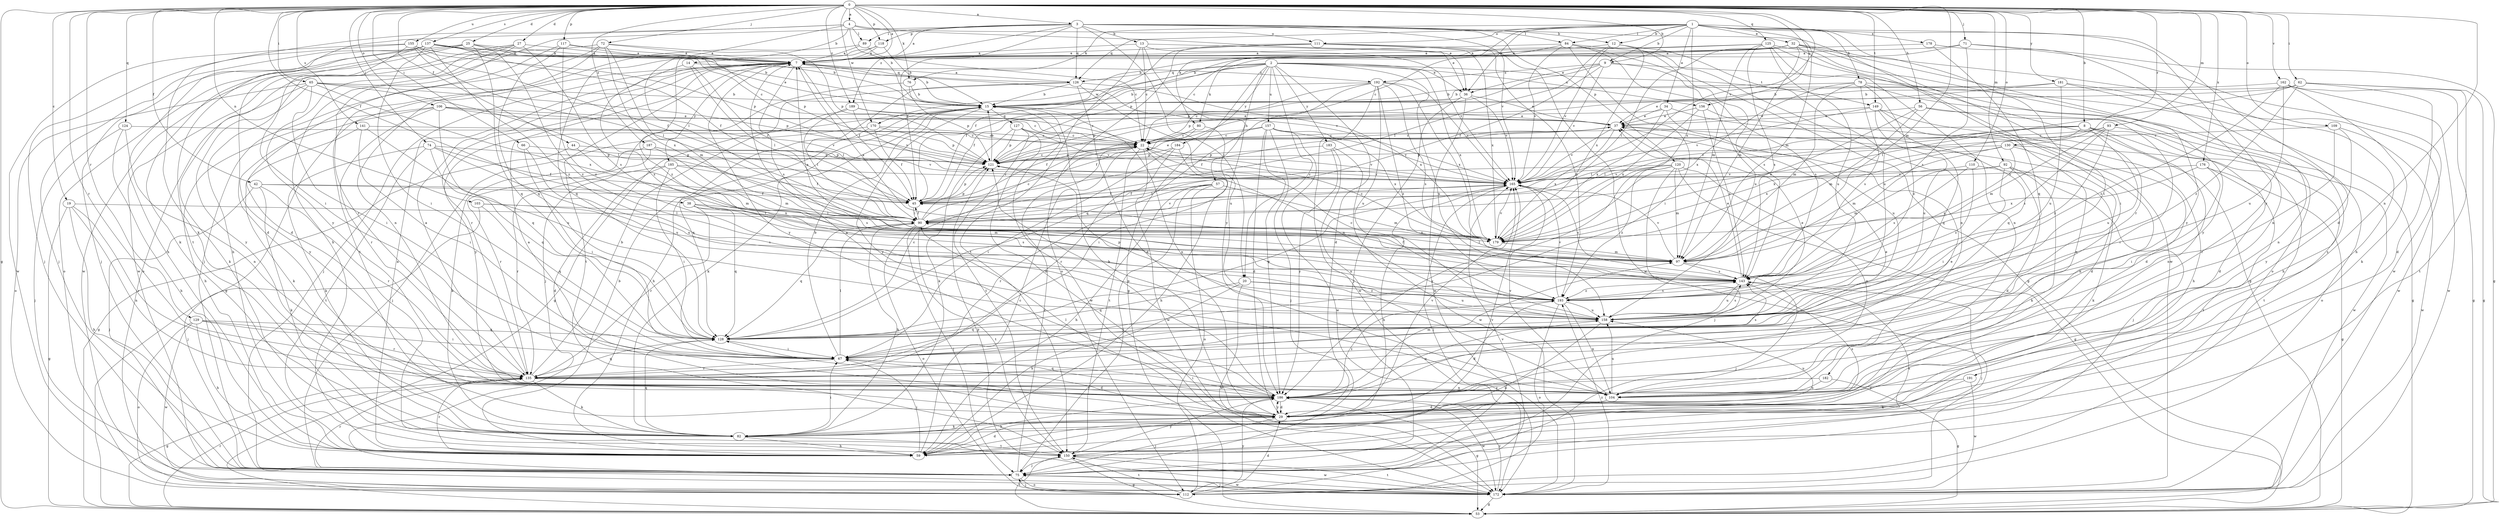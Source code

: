 strict digraph  {
0;
1;
2;
3;
4;
7;
8;
9;
12;
13;
14;
15;
19;
20;
22;
25;
27;
29;
32;
34;
36;
37;
38;
42;
44;
45;
53;
56;
57;
59;
62;
65;
66;
67;
71;
72;
74;
75;
76;
78;
80;
82;
84;
89;
90;
92;
93;
97;
103;
104;
106;
109;
110;
111;
112;
117;
118;
120;
121;
124;
125;
126;
127;
128;
129;
130;
135;
137;
141;
143;
149;
150;
155;
156;
157;
158;
162;
165;
170;
172;
176;
178;
179;
181;
182;
183;
184;
185;
186;
187;
189;
191;
192;
193;
0 -> 3  [label=a];
0 -> 4  [label=a];
0 -> 7  [label=a];
0 -> 8  [label=b];
0 -> 9  [label=b];
0 -> 19  [label=c];
0 -> 25  [label=d];
0 -> 27  [label=d];
0 -> 38  [label=f];
0 -> 42  [label=f];
0 -> 44  [label=f];
0 -> 53  [label=g];
0 -> 56  [label=h];
0 -> 62  [label=i];
0 -> 65  [label=i];
0 -> 66  [label=i];
0 -> 71  [label=j];
0 -> 72  [label=j];
0 -> 74  [label=j];
0 -> 76  [label=k];
0 -> 92  [label=m];
0 -> 93  [label=m];
0 -> 97  [label=m];
0 -> 103  [label=n];
0 -> 104  [label=n];
0 -> 106  [label=o];
0 -> 109  [label=o];
0 -> 110  [label=o];
0 -> 117  [label=p];
0 -> 118  [label=p];
0 -> 124  [label=q];
0 -> 125  [label=q];
0 -> 129  [label=r];
0 -> 130  [label=r];
0 -> 135  [label=r];
0 -> 137  [label=s];
0 -> 141  [label=s];
0 -> 149  [label=t];
0 -> 155  [label=u];
0 -> 156  [label=u];
0 -> 162  [label=v];
0 -> 165  [label=v];
0 -> 170  [label=w];
0 -> 176  [label=x];
0 -> 181  [label=y];
0 -> 187  [label=z];
0 -> 189  [label=z];
1 -> 9  [label=b];
1 -> 12  [label=b];
1 -> 29  [label=d];
1 -> 32  [label=e];
1 -> 34  [label=e];
1 -> 36  [label=e];
1 -> 67  [label=i];
1 -> 76  [label=k];
1 -> 78  [label=k];
1 -> 80  [label=k];
1 -> 84  [label=l];
1 -> 97  [label=m];
1 -> 111  [label=o];
1 -> 126  [label=q];
1 -> 178  [label=x];
1 -> 179  [label=x];
1 -> 182  [label=y];
2 -> 20  [label=c];
2 -> 29  [label=d];
2 -> 36  [label=e];
2 -> 45  [label=f];
2 -> 53  [label=g];
2 -> 57  [label=h];
2 -> 80  [label=k];
2 -> 126  [label=q];
2 -> 149  [label=t];
2 -> 156  [label=u];
2 -> 157  [label=u];
2 -> 158  [label=u];
2 -> 170  [label=w];
2 -> 179  [label=x];
2 -> 183  [label=y];
2 -> 184  [label=y];
3 -> 7  [label=a];
3 -> 12  [label=b];
3 -> 13  [label=b];
3 -> 20  [label=c];
3 -> 45  [label=f];
3 -> 59  [label=h];
3 -> 84  [label=l];
3 -> 89  [label=l];
3 -> 118  [label=p];
3 -> 120  [label=p];
3 -> 126  [label=q];
3 -> 165  [label=v];
3 -> 172  [label=w];
3 -> 189  [label=z];
4 -> 14  [label=b];
4 -> 15  [label=b];
4 -> 36  [label=e];
4 -> 82  [label=k];
4 -> 89  [label=l];
4 -> 90  [label=l];
4 -> 111  [label=o];
4 -> 150  [label=t];
7 -> 15  [label=b];
7 -> 45  [label=f];
7 -> 53  [label=g];
7 -> 75  [label=j];
7 -> 126  [label=q];
7 -> 135  [label=r];
7 -> 143  [label=s];
7 -> 150  [label=t];
7 -> 165  [label=v];
7 -> 185  [label=y];
7 -> 186  [label=y];
8 -> 22  [label=c];
8 -> 29  [label=d];
8 -> 90  [label=l];
8 -> 104  [label=n];
8 -> 158  [label=u];
8 -> 165  [label=v];
8 -> 179  [label=x];
8 -> 191  [label=z];
9 -> 36  [label=e];
9 -> 45  [label=f];
9 -> 121  [label=p];
9 -> 143  [label=s];
9 -> 165  [label=v];
9 -> 186  [label=y];
9 -> 192  [label=z];
12 -> 7  [label=a];
12 -> 90  [label=l];
12 -> 143  [label=s];
12 -> 158  [label=u];
12 -> 165  [label=v];
12 -> 179  [label=x];
13 -> 7  [label=a];
13 -> 22  [label=c];
13 -> 36  [label=e];
13 -> 150  [label=t];
13 -> 165  [label=v];
13 -> 186  [label=y];
14 -> 45  [label=f];
14 -> 90  [label=l];
14 -> 143  [label=s];
14 -> 192  [label=z];
15 -> 37  [label=e];
15 -> 59  [label=h];
15 -> 82  [label=k];
15 -> 104  [label=n];
15 -> 127  [label=q];
15 -> 172  [label=w];
15 -> 186  [label=y];
19 -> 53  [label=g];
19 -> 59  [label=h];
19 -> 90  [label=l];
19 -> 104  [label=n];
19 -> 135  [label=r];
20 -> 59  [label=h];
20 -> 128  [label=q];
20 -> 158  [label=u];
20 -> 172  [label=w];
20 -> 193  [label=z];
22 -> 121  [label=p];
22 -> 150  [label=t];
22 -> 158  [label=u];
22 -> 165  [label=v];
22 -> 172  [label=w];
25 -> 7  [label=a];
25 -> 15  [label=b];
25 -> 75  [label=j];
25 -> 112  [label=o];
25 -> 128  [label=q];
25 -> 172  [label=w];
25 -> 193  [label=z];
27 -> 7  [label=a];
27 -> 59  [label=h];
27 -> 135  [label=r];
27 -> 143  [label=s];
27 -> 172  [label=w];
27 -> 186  [label=y];
29 -> 7  [label=a];
29 -> 15  [label=b];
29 -> 75  [label=j];
29 -> 82  [label=k];
29 -> 90  [label=l];
29 -> 143  [label=s];
29 -> 158  [label=u];
29 -> 165  [label=v];
29 -> 186  [label=y];
32 -> 7  [label=a];
32 -> 15  [label=b];
32 -> 22  [label=c];
32 -> 59  [label=h];
32 -> 67  [label=i];
32 -> 90  [label=l];
32 -> 97  [label=m];
32 -> 135  [label=r];
32 -> 186  [label=y];
34 -> 37  [label=e];
34 -> 121  [label=p];
34 -> 128  [label=q];
34 -> 158  [label=u];
34 -> 179  [label=x];
36 -> 37  [label=e];
36 -> 45  [label=f];
36 -> 75  [label=j];
36 -> 165  [label=v];
36 -> 172  [label=w];
37 -> 22  [label=c];
37 -> 29  [label=d];
37 -> 45  [label=f];
37 -> 165  [label=v];
37 -> 179  [label=x];
38 -> 90  [label=l];
38 -> 97  [label=m];
38 -> 128  [label=q];
38 -> 135  [label=r];
38 -> 143  [label=s];
42 -> 45  [label=f];
42 -> 75  [label=j];
42 -> 82  [label=k];
42 -> 135  [label=r];
42 -> 179  [label=x];
44 -> 53  [label=g];
44 -> 97  [label=m];
44 -> 121  [label=p];
45 -> 90  [label=l];
45 -> 121  [label=p];
53 -> 135  [label=r];
53 -> 150  [label=t];
56 -> 37  [label=e];
56 -> 97  [label=m];
56 -> 112  [label=o];
56 -> 135  [label=r];
56 -> 179  [label=x];
57 -> 45  [label=f];
57 -> 59  [label=h];
57 -> 75  [label=j];
57 -> 97  [label=m];
57 -> 112  [label=o];
57 -> 135  [label=r];
59 -> 7  [label=a];
59 -> 15  [label=b];
59 -> 22  [label=c];
59 -> 29  [label=d];
59 -> 67  [label=i];
59 -> 135  [label=r];
59 -> 143  [label=s];
62 -> 15  [label=b];
62 -> 29  [label=d];
62 -> 53  [label=g];
62 -> 90  [label=l];
62 -> 121  [label=p];
62 -> 150  [label=t];
62 -> 193  [label=z];
65 -> 15  [label=b];
65 -> 67  [label=i];
65 -> 82  [label=k];
65 -> 90  [label=l];
65 -> 112  [label=o];
65 -> 121  [label=p];
65 -> 179  [label=x];
65 -> 186  [label=y];
66 -> 67  [label=i];
66 -> 121  [label=p];
66 -> 158  [label=u];
67 -> 15  [label=b];
67 -> 29  [label=d];
67 -> 90  [label=l];
67 -> 135  [label=r];
67 -> 143  [label=s];
71 -> 7  [label=a];
71 -> 53  [label=g];
71 -> 121  [label=p];
71 -> 143  [label=s];
71 -> 172  [label=w];
72 -> 7  [label=a];
72 -> 75  [label=j];
72 -> 97  [label=m];
72 -> 112  [label=o];
72 -> 121  [label=p];
72 -> 150  [label=t];
72 -> 179  [label=x];
74 -> 45  [label=f];
74 -> 82  [label=k];
74 -> 121  [label=p];
74 -> 128  [label=q];
74 -> 150  [label=t];
74 -> 158  [label=u];
75 -> 22  [label=c];
75 -> 112  [label=o];
75 -> 135  [label=r];
75 -> 172  [label=w];
76 -> 15  [label=b];
76 -> 75  [label=j];
76 -> 121  [label=p];
78 -> 15  [label=b];
78 -> 53  [label=g];
78 -> 59  [label=h];
78 -> 97  [label=m];
78 -> 143  [label=s];
78 -> 179  [label=x];
78 -> 193  [label=z];
80 -> 22  [label=c];
80 -> 45  [label=f];
80 -> 67  [label=i];
82 -> 59  [label=h];
82 -> 67  [label=i];
82 -> 128  [label=q];
82 -> 150  [label=t];
84 -> 7  [label=a];
84 -> 22  [label=c];
84 -> 53  [label=g];
84 -> 67  [label=i];
84 -> 104  [label=n];
84 -> 158  [label=u];
84 -> 165  [label=v];
89 -> 7  [label=a];
89 -> 22  [label=c];
89 -> 104  [label=n];
90 -> 22  [label=c];
90 -> 45  [label=f];
90 -> 75  [label=j];
90 -> 82  [label=k];
90 -> 112  [label=o];
90 -> 121  [label=p];
90 -> 128  [label=q];
90 -> 150  [label=t];
90 -> 165  [label=v];
90 -> 179  [label=x];
92 -> 29  [label=d];
92 -> 67  [label=i];
92 -> 75  [label=j];
92 -> 82  [label=k];
92 -> 97  [label=m];
92 -> 165  [label=v];
93 -> 22  [label=c];
93 -> 90  [label=l];
93 -> 97  [label=m];
93 -> 143  [label=s];
93 -> 172  [label=w];
93 -> 193  [label=z];
97 -> 7  [label=a];
97 -> 75  [label=j];
97 -> 90  [label=l];
97 -> 143  [label=s];
97 -> 165  [label=v];
103 -> 75  [label=j];
103 -> 90  [label=l];
103 -> 128  [label=q];
103 -> 143  [label=s];
104 -> 7  [label=a];
104 -> 29  [label=d];
104 -> 158  [label=u];
104 -> 165  [label=v];
106 -> 22  [label=c];
106 -> 37  [label=e];
106 -> 59  [label=h];
106 -> 128  [label=q];
106 -> 135  [label=r];
106 -> 165  [label=v];
106 -> 186  [label=y];
109 -> 22  [label=c];
109 -> 135  [label=r];
109 -> 172  [label=w];
109 -> 186  [label=y];
110 -> 82  [label=k];
110 -> 143  [label=s];
110 -> 165  [label=v];
110 -> 193  [label=z];
111 -> 7  [label=a];
111 -> 45  [label=f];
111 -> 112  [label=o];
111 -> 172  [label=w];
111 -> 179  [label=x];
111 -> 193  [label=z];
112 -> 29  [label=d];
112 -> 75  [label=j];
112 -> 150  [label=t];
112 -> 165  [label=v];
112 -> 186  [label=y];
117 -> 7  [label=a];
117 -> 29  [label=d];
117 -> 121  [label=p];
117 -> 128  [label=q];
117 -> 193  [label=z];
118 -> 7  [label=a];
118 -> 15  [label=b];
118 -> 128  [label=q];
118 -> 193  [label=z];
120 -> 53  [label=g];
120 -> 75  [label=j];
120 -> 90  [label=l];
120 -> 97  [label=m];
120 -> 104  [label=n];
120 -> 165  [label=v];
120 -> 186  [label=y];
120 -> 193  [label=z];
121 -> 15  [label=b];
121 -> 22  [label=c];
121 -> 37  [label=e];
121 -> 165  [label=v];
124 -> 22  [label=c];
124 -> 59  [label=h];
124 -> 75  [label=j];
124 -> 104  [label=n];
125 -> 7  [label=a];
125 -> 15  [label=b];
125 -> 53  [label=g];
125 -> 97  [label=m];
125 -> 104  [label=n];
125 -> 112  [label=o];
125 -> 143  [label=s];
125 -> 158  [label=u];
126 -> 7  [label=a];
126 -> 15  [label=b];
126 -> 29  [label=d];
126 -> 53  [label=g];
126 -> 90  [label=l];
126 -> 158  [label=u];
126 -> 179  [label=x];
127 -> 22  [label=c];
127 -> 29  [label=d];
127 -> 82  [label=k];
127 -> 121  [label=p];
127 -> 150  [label=t];
127 -> 165  [label=v];
128 -> 22  [label=c];
128 -> 67  [label=i];
128 -> 165  [label=v];
129 -> 59  [label=h];
129 -> 67  [label=i];
129 -> 112  [label=o];
129 -> 128  [label=q];
129 -> 135  [label=r];
129 -> 172  [label=w];
130 -> 97  [label=m];
130 -> 104  [label=n];
130 -> 121  [label=p];
130 -> 143  [label=s];
130 -> 150  [label=t];
130 -> 179  [label=x];
135 -> 7  [label=a];
135 -> 15  [label=b];
135 -> 37  [label=e];
135 -> 53  [label=g];
135 -> 82  [label=k];
135 -> 104  [label=n];
135 -> 128  [label=q];
135 -> 186  [label=y];
137 -> 7  [label=a];
137 -> 15  [label=b];
137 -> 22  [label=c];
137 -> 29  [label=d];
137 -> 37  [label=e];
137 -> 45  [label=f];
137 -> 59  [label=h];
137 -> 67  [label=i];
137 -> 75  [label=j];
137 -> 82  [label=k];
137 -> 193  [label=z];
141 -> 22  [label=c];
141 -> 67  [label=i];
141 -> 82  [label=k];
141 -> 158  [label=u];
143 -> 37  [label=e];
143 -> 45  [label=f];
143 -> 75  [label=j];
143 -> 158  [label=u];
143 -> 193  [label=z];
149 -> 37  [label=e];
149 -> 59  [label=h];
149 -> 104  [label=n];
149 -> 128  [label=q];
149 -> 158  [label=u];
149 -> 165  [label=v];
150 -> 53  [label=g];
150 -> 75  [label=j];
150 -> 165  [label=v];
150 -> 172  [label=w];
150 -> 186  [label=y];
155 -> 7  [label=a];
155 -> 45  [label=f];
155 -> 67  [label=i];
155 -> 75  [label=j];
155 -> 90  [label=l];
155 -> 121  [label=p];
155 -> 172  [label=w];
156 -> 29  [label=d];
156 -> 37  [label=e];
156 -> 143  [label=s];
156 -> 179  [label=x];
157 -> 22  [label=c];
157 -> 29  [label=d];
157 -> 45  [label=f];
157 -> 75  [label=j];
157 -> 165  [label=v];
157 -> 172  [label=w];
157 -> 179  [label=x];
157 -> 186  [label=y];
158 -> 37  [label=e];
158 -> 59  [label=h];
158 -> 121  [label=p];
158 -> 128  [label=q];
158 -> 143  [label=s];
162 -> 15  [label=b];
162 -> 53  [label=g];
162 -> 82  [label=k];
162 -> 158  [label=u];
162 -> 172  [label=w];
162 -> 193  [label=z];
165 -> 45  [label=f];
165 -> 59  [label=h];
165 -> 75  [label=j];
165 -> 143  [label=s];
170 -> 22  [label=c];
170 -> 45  [label=f];
170 -> 75  [label=j];
170 -> 121  [label=p];
170 -> 128  [label=q];
172 -> 53  [label=g];
172 -> 75  [label=j];
172 -> 121  [label=p];
172 -> 150  [label=t];
172 -> 186  [label=y];
172 -> 193  [label=z];
176 -> 53  [label=g];
176 -> 67  [label=i];
176 -> 150  [label=t];
176 -> 165  [label=v];
176 -> 179  [label=x];
178 -> 7  [label=a];
178 -> 104  [label=n];
178 -> 128  [label=q];
179 -> 7  [label=a];
179 -> 22  [label=c];
179 -> 97  [label=m];
179 -> 165  [label=v];
181 -> 15  [label=b];
181 -> 37  [label=e];
181 -> 104  [label=n];
181 -> 158  [label=u];
181 -> 172  [label=w];
182 -> 53  [label=g];
182 -> 104  [label=n];
182 -> 186  [label=y];
183 -> 104  [label=n];
183 -> 121  [label=p];
183 -> 172  [label=w];
183 -> 186  [label=y];
184 -> 59  [label=h];
184 -> 67  [label=i];
184 -> 121  [label=p];
184 -> 135  [label=r];
185 -> 29  [label=d];
185 -> 45  [label=f];
185 -> 67  [label=i];
185 -> 135  [label=r];
185 -> 143  [label=s];
185 -> 165  [label=v];
186 -> 29  [label=d];
186 -> 37  [label=e];
186 -> 53  [label=g];
186 -> 59  [label=h];
186 -> 67  [label=i];
186 -> 97  [label=m];
186 -> 121  [label=p];
186 -> 128  [label=q];
186 -> 158  [label=u];
186 -> 172  [label=w];
186 -> 193  [label=z];
187 -> 82  [label=k];
187 -> 97  [label=m];
187 -> 121  [label=p];
187 -> 135  [label=r];
187 -> 165  [label=v];
189 -> 22  [label=c];
189 -> 37  [label=e];
189 -> 90  [label=l];
189 -> 165  [label=v];
189 -> 186  [label=y];
191 -> 82  [label=k];
191 -> 172  [label=w];
191 -> 186  [label=y];
192 -> 15  [label=b];
192 -> 22  [label=c];
192 -> 128  [label=q];
192 -> 143  [label=s];
192 -> 158  [label=u];
192 -> 165  [label=v];
192 -> 172  [label=w];
192 -> 179  [label=x];
192 -> 193  [label=z];
193 -> 22  [label=c];
193 -> 29  [label=d];
193 -> 104  [label=n];
193 -> 112  [label=o];
193 -> 143  [label=s];
193 -> 158  [label=u];
193 -> 165  [label=v];
}

